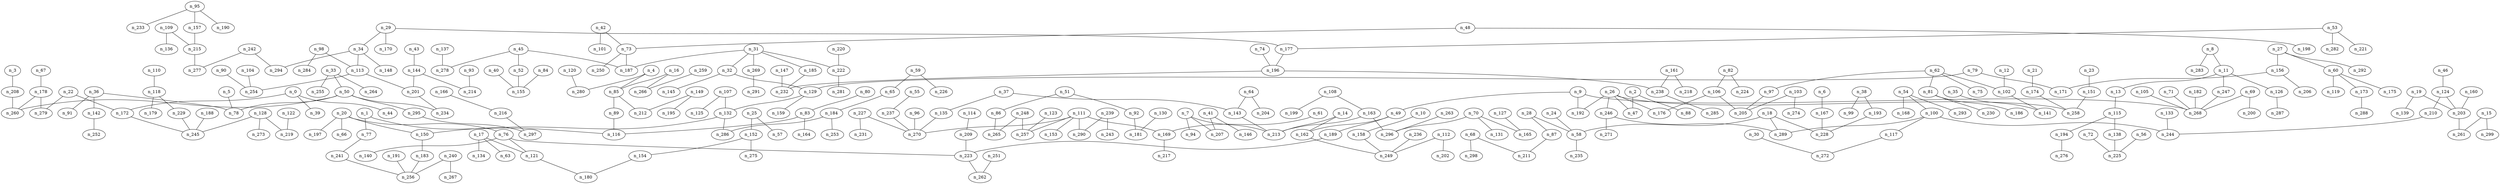 graph grafoGeografico_300_30_KruskalD  {
n_0;
n_172;
n_1;
n_77;
n_4;
n_85;
n_9;
n_49;
n_10;
n_158;
n_13;
n_115;
n_14;
n_213;
n_17;
n_134;
n_18;
n_58;
n_20;
n_76;
n_150;
n_197;
n_23;
n_151;
n_26;
n_176;
n_192;
n_246;
n_258;
n_27;
n_292;
n_29;
n_34;
n_177;
n_31;
n_187;
n_32;
n_129;
n_36;
n_91;
n_37;
n_135;
n_143;
n_41;
n_146;
n_46;
n_124;
n_189;
n_51;
n_86;
n_52;
n_155;
n_53;
n_282;
n_55;
n_237;
n_235;
n_60;
n_173;
n_175;
n_61;
n_169;
n_62;
n_75;
n_97;
n_67;
n_178;
n_69;
n_268;
n_71;
n_121;
n_223;
n_241;
n_89;
n_212;
n_116;
n_205;
n_100;
n_289;
n_102;
n_141;
n_103;
n_106;
n_113;
n_201;
n_254;
n_114;
n_209;
n_180;
n_122;
n_219;
n_123;
n_257;
n_203;
n_127;
n_165;
n_128;
n_245;
n_132;
n_286;
n_152;
n_275;
n_156;
n_171;
n_206;
n_157;
n_215;
n_249;
n_163;
n_296;
n_217;
n_279;
n_182;
n_191;
n_256;
n_196;
n_232;
n_238;
n_229;
n_239;
n_290;
n_271;
n_247;
n_269;
n_291;
n_5;
n_78;
n_7;
n_94;
n_207;
n_8;
n_11;
n_126;
n_15;
n_261;
n_63;
n_228;
n_66;
n_22;
n_47;
n_28;
n_170;
n_185;
n_33;
n_255;
n_294;
n_42;
n_101;
n_45;
n_278;
n_162;
n_50;
n_234;
n_260;
n_92;
n_54;
n_168;
n_64;
n_204;
n_65;
n_184;
n_70;
n_131;
n_73;
n_74;
n_79;
n_81;
n_186;
n_230;
n_83;
n_164;
n_265;
n_181;
n_93;
n_214;
n_95;
n_190;
n_96;
n_270;
n_244;
n_104;
n_108;
n_109;
n_111;
n_153;
n_138;
n_118;
n_210;
n_287;
n_137;
n_147;
n_183;
n_154;
n_253;
n_188;
n_193;
n_222;
n_281;
n_227;
n_285;
n_248;
n_39;
n_280;
n_87;
n_38;
n_48;
n_198;
n_293;
n_119;
n_68;
n_211;
n_200;
n_82;
n_84;
n_98;
n_284;
n_117;
n_107;
n_125;
n_199;
n_159;
n_130;
n_225;
n_149;
n_195;
n_161;
n_288;
n_208;
n_277;
n_216;
n_297;
n_220;
n_240;
n_267;
n_295;
n_44;
n_2;
n_6;
n_167;
n_283;
n_16;
n_266;
n_19;
n_24;
n_30;
n_272;
n_148;
n_142;
n_99;
n_40;
n_298;
n_250;
n_224;
n_274;
n_112;
n_194;
n_133;
n_144;
n_160;
n_174;
n_262;
n_236;
n_242;
n_251;
n_259;
n_263;
n_12;
n_145;
n_35;
n_43;
n_59;
n_72;
n_136;
n_110;
n_202;
n_179;
n_273;
n_252;
n_218;
n_166;
n_276;
n_243;
n_139;
n_21;
n_25;
n_57;
n_140;
n_90;
n_233;
n_105;
n_299;
n_221;
n_56;
n_80;
n_231;
n_88;
n_3;
n_120;
n_264;
n_226;
n_0 -- n_172;
n_1 -- n_77;
n_4 -- n_85;
n_9 -- n_49;
n_10 -- n_158;
n_13 -- n_115;
n_14 -- n_213;
n_17 -- n_134;
n_18 -- n_58;
n_20 -- n_76;
n_20 -- n_150;
n_20 -- n_197;
n_23 -- n_151;
n_26 -- n_176;
n_26 -- n_192;
n_26 -- n_246;
n_26 -- n_258;
n_27 -- n_292;
n_29 -- n_34;
n_29 -- n_177;
n_31 -- n_187;
n_32 -- n_129;
n_36 -- n_91;
n_37 -- n_135;
n_37 -- n_143;
n_41 -- n_146;
n_46 -- n_124;
n_49 -- n_189;
n_51 -- n_86;
n_52 -- n_155;
n_53 -- n_282;
n_55 -- n_237;
n_58 -- n_235;
n_60 -- n_173;
n_60 -- n_175;
n_61 -- n_169;
n_62 -- n_75;
n_62 -- n_97;
n_67 -- n_178;
n_69 -- n_268;
n_71 -- n_268;
n_76 -- n_121;
n_76 -- n_223;
n_77 -- n_241;
n_85 -- n_89;
n_85 -- n_212;
n_89 -- n_116;
n_97 -- n_205;
n_100 -- n_289;
n_102 -- n_141;
n_103 -- n_205;
n_106 -- n_176;
n_106 -- n_205;
n_113 -- n_201;
n_113 -- n_254;
n_114 -- n_209;
n_121 -- n_180;
n_122 -- n_219;
n_123 -- n_257;
n_124 -- n_203;
n_127 -- n_165;
n_128 -- n_245;
n_132 -- n_150;
n_132 -- n_286;
n_143 -- n_213;
n_152 -- n_275;
n_156 -- n_171;
n_156 -- n_206;
n_157 -- n_215;
n_158 -- n_249;
n_163 -- n_213;
n_163 -- n_296;
n_169 -- n_217;
n_178 -- n_279;
n_182 -- n_268;
n_189 -- n_223;
n_191 -- n_256;
n_196 -- n_232;
n_196 -- n_238;
n_209 -- n_223;
n_229 -- n_245;
n_239 -- n_290;
n_241 -- n_256;
n_246 -- n_271;
n_246 -- n_289;
n_247 -- n_268;
n_269 -- n_291;
n_1 -- n_116;
n_5 -- n_78;
n_7 -- n_94;
n_7 -- n_207;
n_7 -- n_213;
n_8 -- n_11;
n_9 -- n_192;
n_9 -- n_268;
n_11 -- n_13;
n_11 -- n_126;
n_11 -- n_247;
n_15 -- n_261;
n_17 -- n_63;
n_17 -- n_121;
n_18 -- n_228;
n_18 -- n_289;
n_20 -- n_66;
n_22 -- n_279;
n_26 -- n_47;
n_28 -- n_58;
n_29 -- n_170;
n_31 -- n_32;
n_31 -- n_185;
n_33 -- n_255;
n_34 -- n_113;
n_34 -- n_294;
n_42 -- n_101;
n_45 -- n_187;
n_45 -- n_278;
n_49 -- n_162;
n_50 -- n_78;
n_50 -- n_234;
n_50 -- n_260;
n_51 -- n_92;
n_53 -- n_177;
n_54 -- n_168;
n_62 -- n_102;
n_64 -- n_204;
n_65 -- n_184;
n_70 -- n_131;
n_70 -- n_165;
n_70 -- n_296;
n_73 -- n_187;
n_74 -- n_196;
n_79 -- n_129;
n_79 -- n_171;
n_81 -- n_186;
n_81 -- n_230;
n_83 -- n_116;
n_83 -- n_164;
n_86 -- n_265;
n_92 -- n_181;
n_93 -- n_214;
n_95 -- n_190;
n_96 -- n_270;
n_100 -- n_244;
n_104 -- n_254;
n_108 -- n_163;
n_109 -- n_215;
n_111 -- n_153;
n_111 -- n_169;
n_111 -- n_257;
n_111 -- n_270;
n_115 -- n_138;
n_118 -- n_229;
n_124 -- n_210;
n_126 -- n_287;
n_129 -- n_132;
n_135 -- n_270;
n_137 -- n_278;
n_147 -- n_232;
n_150 -- n_183;
n_151 -- n_258;
n_154 -- n_180;
n_162 -- n_249;
n_172 -- n_245;
n_177 -- n_196;
n_178 -- n_260;
n_183 -- n_256;
n_184 -- n_253;
n_185 -- n_232;
n_188 -- n_245;
n_193 -- n_228;
n_201 -- n_234;
n_210 -- n_244;
n_222 -- n_281;
n_227 -- n_270;
n_237 -- n_270;
n_238 -- n_285;
n_248 -- n_257;
n_0 -- n_39;
n_4 -- n_280;
n_14 -- n_162;
n_22 -- n_172;
n_27 -- n_60;
n_28 -- n_87;
n_38 -- n_193;
n_41 -- n_207;
n_42 -- n_73;
n_45 -- n_52;
n_48 -- n_73;
n_48 -- n_198;
n_54 -- n_100;
n_54 -- n_293;
n_60 -- n_119;
n_62 -- n_81;
n_64 -- n_143;
n_68 -- n_211;
n_69 -- n_200;
n_82 -- n_106;
n_84 -- n_155;
n_87 -- n_211;
n_98 -- n_113;
n_98 -- n_284;
n_100 -- n_117;
n_107 -- n_125;
n_108 -- n_199;
n_111 -- n_290;
n_128 -- n_219;
n_129 -- n_159;
n_130 -- n_181;
n_138 -- n_225;
n_149 -- n_195;
n_149 -- n_212;
n_152 -- n_154;
n_161 -- n_238;
n_173 -- n_288;
n_184 -- n_286;
n_203 -- n_261;
n_208 -- n_260;
n_215 -- n_277;
n_216 -- n_297;
n_220 -- n_222;
n_240 -- n_267;
n_248 -- n_265;
n_295 -- n_297;
n_0 -- n_44;
n_2 -- n_47;
n_6 -- n_167;
n_8 -- n_283;
n_16 -- n_266;
n_19 -- n_203;
n_24 -- n_58;
n_27 -- n_156;
n_30 -- n_272;
n_31 -- n_222;
n_33 -- n_50;
n_34 -- n_148;
n_36 -- n_78;
n_36 -- n_142;
n_38 -- n_99;
n_40 -- n_155;
n_50 -- n_295;
n_68 -- n_298;
n_73 -- n_250;
n_82 -- n_224;
n_103 -- n_274;
n_107 -- n_132;
n_112 -- n_249;
n_115 -- n_194;
n_133 -- n_244;
n_144 -- n_201;
n_144 -- n_214;
n_160 -- n_203;
n_167 -- n_228;
n_174 -- n_258;
n_223 -- n_262;
n_236 -- n_249;
n_242 -- n_277;
n_242 -- n_294;
n_251 -- n_262;
n_259 -- n_266;
n_263 -- n_296;
n_12 -- n_102;
n_16 -- n_85;
n_31 -- n_269;
n_32 -- n_145;
n_35 -- n_141;
n_43 -- n_144;
n_59 -- n_65;
n_72 -- n_225;
n_109 -- n_136;
n_110 -- n_118;
n_112 -- n_202;
n_117 -- n_272;
n_118 -- n_179;
n_128 -- n_273;
n_142 -- n_252;
n_161 -- n_218;
n_166 -- n_216;
n_194 -- n_276;
n_239 -- n_243;
n_19 -- n_139;
n_21 -- n_174;
n_25 -- n_57;
n_25 -- n_152;
n_76 -- n_140;
n_90 -- n_254;
n_95 -- n_157;
n_95 -- n_233;
n_105 -- n_268;
n_240 -- n_256;
n_15 -- n_299;
n_53 -- n_221;
n_56 -- n_225;
n_80 -- n_83;
n_227 -- n_231;
n_2 -- n_88;
n_3 -- n_208;
n_120 -- n_280;
n_33 -- n_264;
n_59 -- n_226;
}